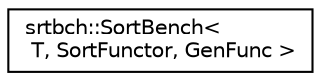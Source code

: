 digraph "Graphical Class Hierarchy"
{
  edge [fontname="Helvetica",fontsize="10",labelfontname="Helvetica",labelfontsize="10"];
  node [fontname="Helvetica",fontsize="10",shape=record];
  rankdir="LR";
  Node0 [label="srtbch::SortBench\<\l T, SortFunctor, GenFunc \>",height=0.2,width=0.4,color="black", fillcolor="white", style="filled",URL="$classsrtbch_1_1SortBench.html"];
}
